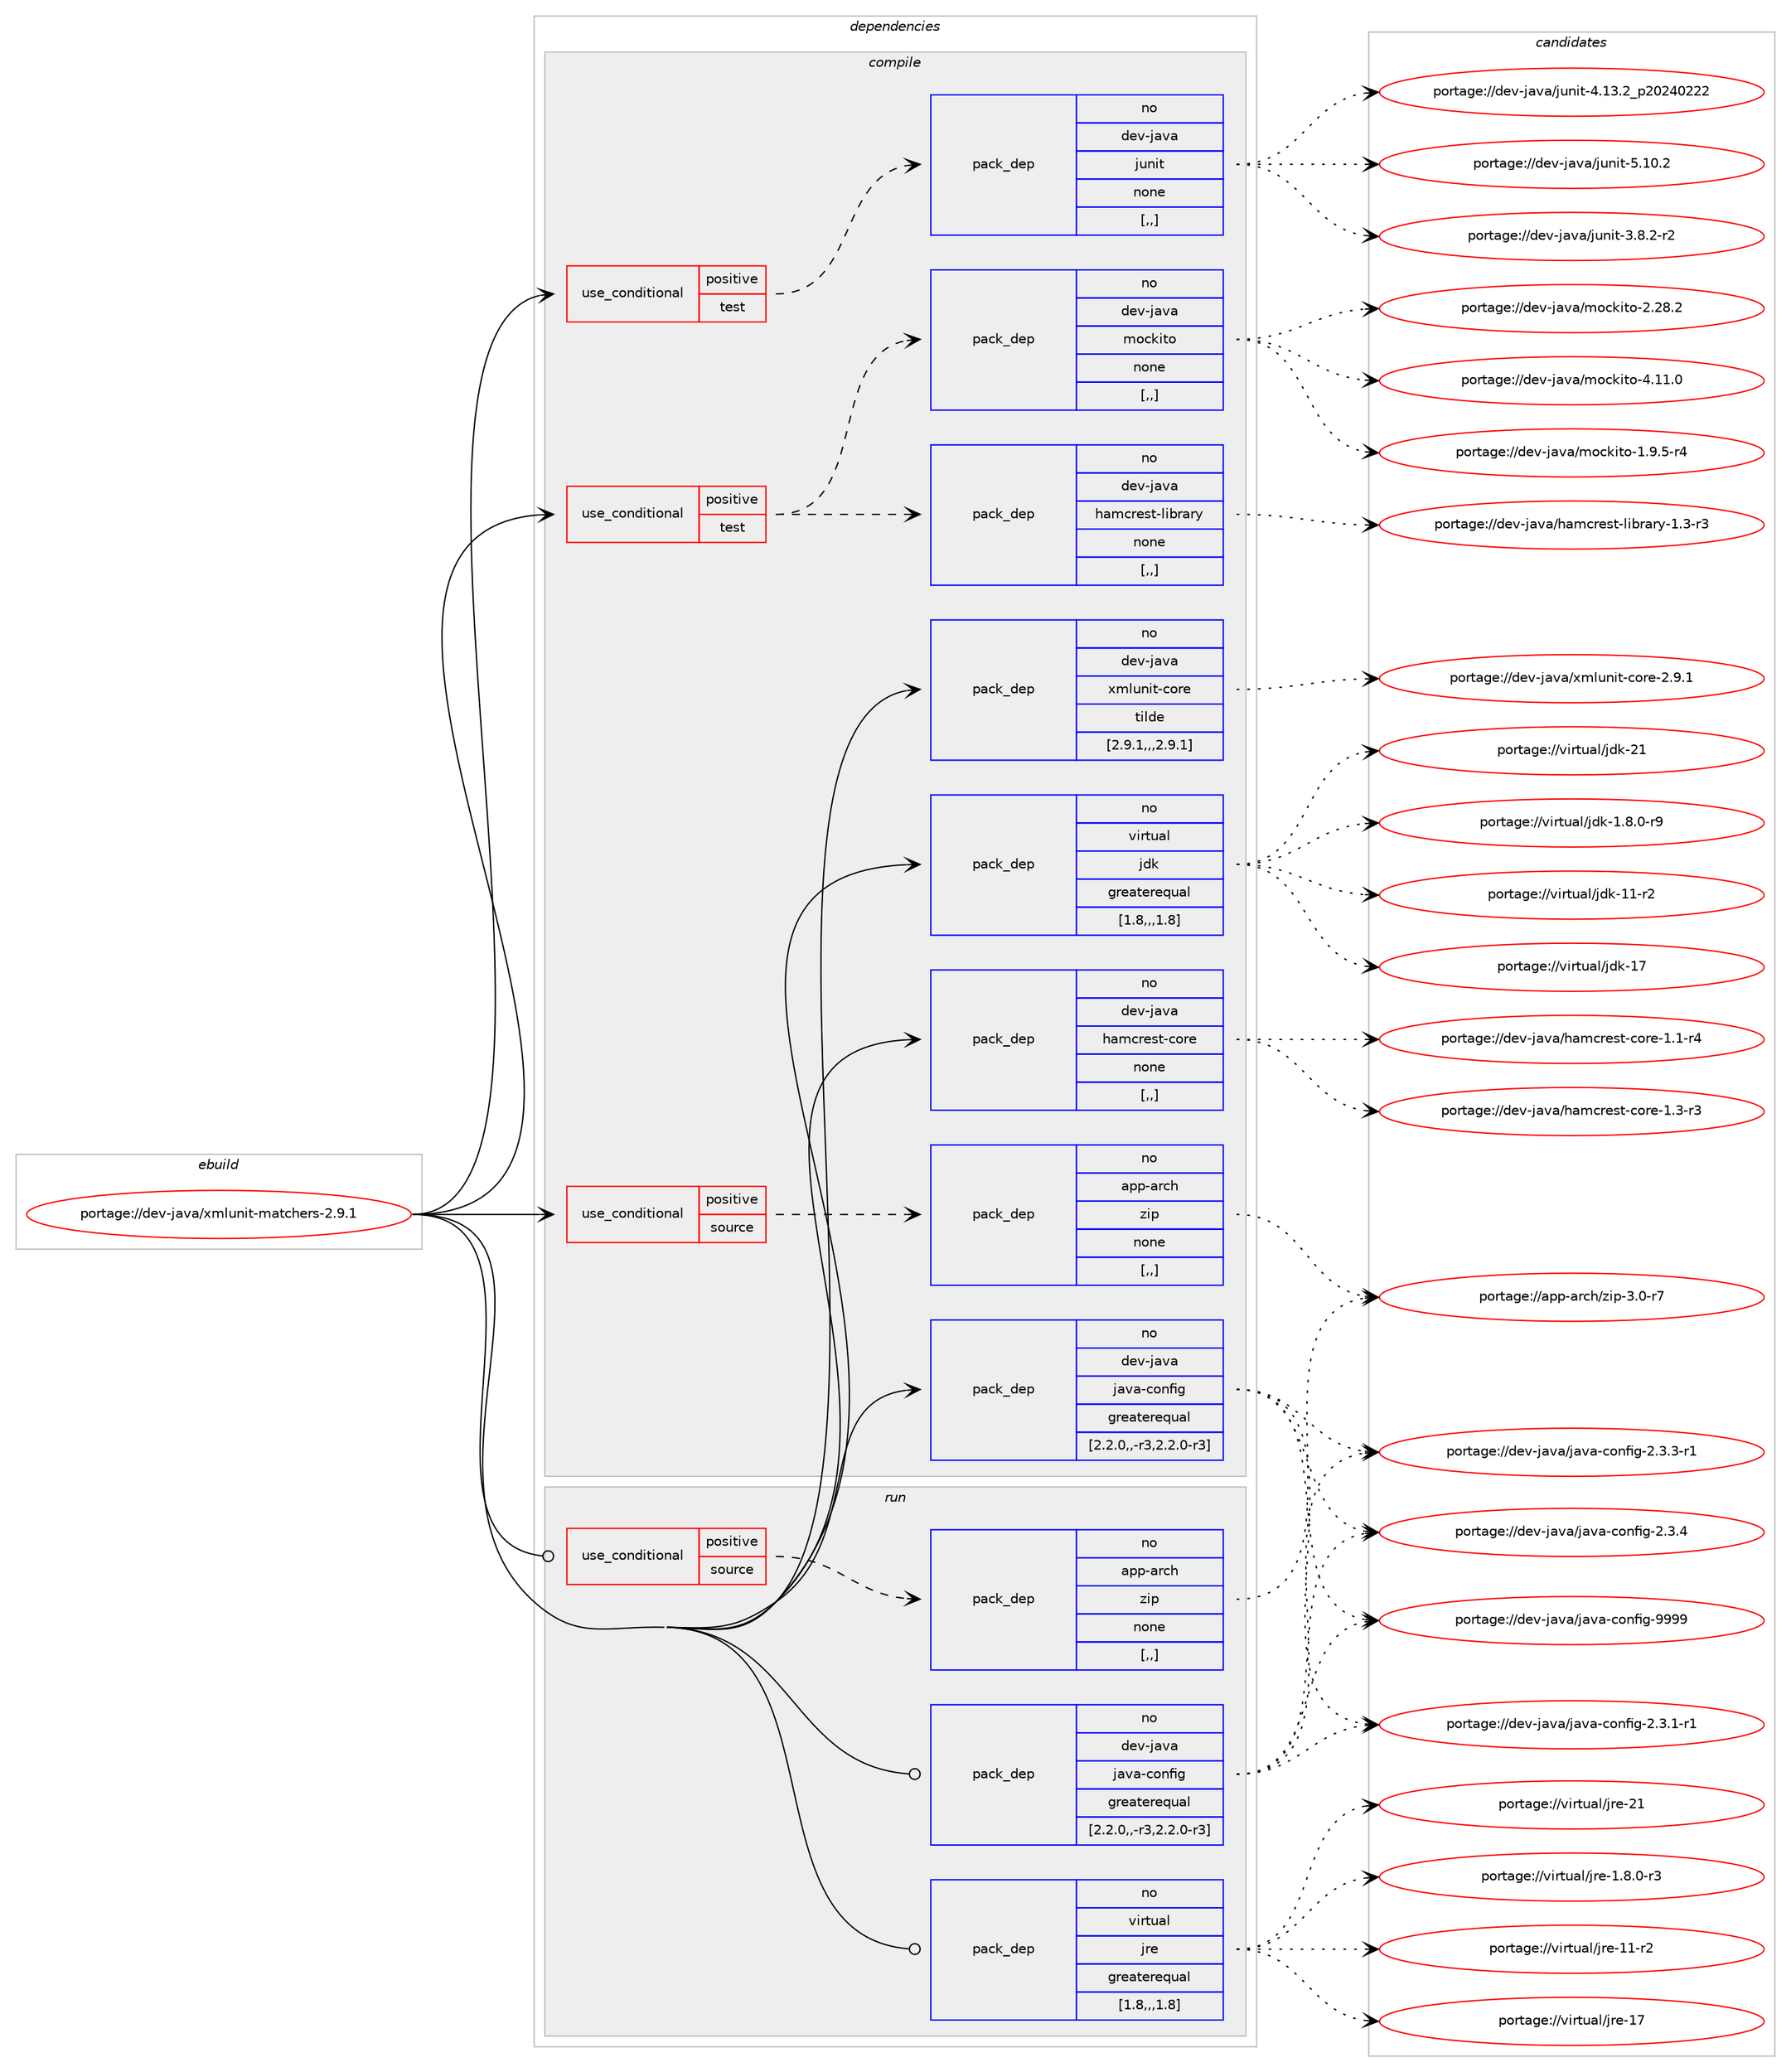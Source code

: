 digraph prolog {

# *************
# Graph options
# *************

newrank=true;
concentrate=true;
compound=true;
graph [rankdir=LR,fontname=Helvetica,fontsize=10,ranksep=1.5];#, ranksep=2.5, nodesep=0.2];
edge  [arrowhead=vee];
node  [fontname=Helvetica,fontsize=10];

# **********
# The ebuild
# **********

subgraph cluster_leftcol {
color=gray;
rank=same;
label=<<i>ebuild</i>>;
id [label="portage://dev-java/xmlunit-matchers-2.9.1", color=red, width=4, href="../dev-java/xmlunit-matchers-2.9.1.svg"];
}

# ****************
# The dependencies
# ****************

subgraph cluster_midcol {
color=gray;
label=<<i>dependencies</i>>;
subgraph cluster_compile {
fillcolor="#eeeeee";
style=filled;
label=<<i>compile</i>>;
subgraph cond21973 {
dependency95628 [label=<<TABLE BORDER="0" CELLBORDER="1" CELLSPACING="0" CELLPADDING="4"><TR><TD ROWSPAN="3" CELLPADDING="10">use_conditional</TD></TR><TR><TD>positive</TD></TR><TR><TD>source</TD></TR></TABLE>>, shape=none, color=red];
subgraph pack72623 {
dependency95629 [label=<<TABLE BORDER="0" CELLBORDER="1" CELLSPACING="0" CELLPADDING="4" WIDTH="220"><TR><TD ROWSPAN="6" CELLPADDING="30">pack_dep</TD></TR><TR><TD WIDTH="110">no</TD></TR><TR><TD>app-arch</TD></TR><TR><TD>zip</TD></TR><TR><TD>none</TD></TR><TR><TD>[,,]</TD></TR></TABLE>>, shape=none, color=blue];
}
dependency95628:e -> dependency95629:w [weight=20,style="dashed",arrowhead="vee"];
}
id:e -> dependency95628:w [weight=20,style="solid",arrowhead="vee"];
subgraph cond21974 {
dependency95630 [label=<<TABLE BORDER="0" CELLBORDER="1" CELLSPACING="0" CELLPADDING="4"><TR><TD ROWSPAN="3" CELLPADDING="10">use_conditional</TD></TR><TR><TD>positive</TD></TR><TR><TD>test</TD></TR></TABLE>>, shape=none, color=red];
subgraph pack72624 {
dependency95631 [label=<<TABLE BORDER="0" CELLBORDER="1" CELLSPACING="0" CELLPADDING="4" WIDTH="220"><TR><TD ROWSPAN="6" CELLPADDING="30">pack_dep</TD></TR><TR><TD WIDTH="110">no</TD></TR><TR><TD>dev-java</TD></TR><TR><TD>hamcrest-library</TD></TR><TR><TD>none</TD></TR><TR><TD>[,,]</TD></TR></TABLE>>, shape=none, color=blue];
}
dependency95630:e -> dependency95631:w [weight=20,style="dashed",arrowhead="vee"];
subgraph pack72625 {
dependency95632 [label=<<TABLE BORDER="0" CELLBORDER="1" CELLSPACING="0" CELLPADDING="4" WIDTH="220"><TR><TD ROWSPAN="6" CELLPADDING="30">pack_dep</TD></TR><TR><TD WIDTH="110">no</TD></TR><TR><TD>dev-java</TD></TR><TR><TD>mockito</TD></TR><TR><TD>none</TD></TR><TR><TD>[,,]</TD></TR></TABLE>>, shape=none, color=blue];
}
dependency95630:e -> dependency95632:w [weight=20,style="dashed",arrowhead="vee"];
}
id:e -> dependency95630:w [weight=20,style="solid",arrowhead="vee"];
subgraph cond21975 {
dependency95633 [label=<<TABLE BORDER="0" CELLBORDER="1" CELLSPACING="0" CELLPADDING="4"><TR><TD ROWSPAN="3" CELLPADDING="10">use_conditional</TD></TR><TR><TD>positive</TD></TR><TR><TD>test</TD></TR></TABLE>>, shape=none, color=red];
subgraph pack72626 {
dependency95634 [label=<<TABLE BORDER="0" CELLBORDER="1" CELLSPACING="0" CELLPADDING="4" WIDTH="220"><TR><TD ROWSPAN="6" CELLPADDING="30">pack_dep</TD></TR><TR><TD WIDTH="110">no</TD></TR><TR><TD>dev-java</TD></TR><TR><TD>junit</TD></TR><TR><TD>none</TD></TR><TR><TD>[,,]</TD></TR></TABLE>>, shape=none, color=blue];
}
dependency95633:e -> dependency95634:w [weight=20,style="dashed",arrowhead="vee"];
}
id:e -> dependency95633:w [weight=20,style="solid",arrowhead="vee"];
subgraph pack72627 {
dependency95635 [label=<<TABLE BORDER="0" CELLBORDER="1" CELLSPACING="0" CELLPADDING="4" WIDTH="220"><TR><TD ROWSPAN="6" CELLPADDING="30">pack_dep</TD></TR><TR><TD WIDTH="110">no</TD></TR><TR><TD>dev-java</TD></TR><TR><TD>hamcrest-core</TD></TR><TR><TD>none</TD></TR><TR><TD>[,,]</TD></TR></TABLE>>, shape=none, color=blue];
}
id:e -> dependency95635:w [weight=20,style="solid",arrowhead="vee"];
subgraph pack72628 {
dependency95636 [label=<<TABLE BORDER="0" CELLBORDER="1" CELLSPACING="0" CELLPADDING="4" WIDTH="220"><TR><TD ROWSPAN="6" CELLPADDING="30">pack_dep</TD></TR><TR><TD WIDTH="110">no</TD></TR><TR><TD>dev-java</TD></TR><TR><TD>java-config</TD></TR><TR><TD>greaterequal</TD></TR><TR><TD>[2.2.0,,-r3,2.2.0-r3]</TD></TR></TABLE>>, shape=none, color=blue];
}
id:e -> dependency95636:w [weight=20,style="solid",arrowhead="vee"];
subgraph pack72629 {
dependency95637 [label=<<TABLE BORDER="0" CELLBORDER="1" CELLSPACING="0" CELLPADDING="4" WIDTH="220"><TR><TD ROWSPAN="6" CELLPADDING="30">pack_dep</TD></TR><TR><TD WIDTH="110">no</TD></TR><TR><TD>dev-java</TD></TR><TR><TD>xmlunit-core</TD></TR><TR><TD>tilde</TD></TR><TR><TD>[2.9.1,,,2.9.1]</TD></TR></TABLE>>, shape=none, color=blue];
}
id:e -> dependency95637:w [weight=20,style="solid",arrowhead="vee"];
subgraph pack72630 {
dependency95638 [label=<<TABLE BORDER="0" CELLBORDER="1" CELLSPACING="0" CELLPADDING="4" WIDTH="220"><TR><TD ROWSPAN="6" CELLPADDING="30">pack_dep</TD></TR><TR><TD WIDTH="110">no</TD></TR><TR><TD>virtual</TD></TR><TR><TD>jdk</TD></TR><TR><TD>greaterequal</TD></TR><TR><TD>[1.8,,,1.8]</TD></TR></TABLE>>, shape=none, color=blue];
}
id:e -> dependency95638:w [weight=20,style="solid",arrowhead="vee"];
}
subgraph cluster_compileandrun {
fillcolor="#eeeeee";
style=filled;
label=<<i>compile and run</i>>;
}
subgraph cluster_run {
fillcolor="#eeeeee";
style=filled;
label=<<i>run</i>>;
subgraph cond21976 {
dependency95639 [label=<<TABLE BORDER="0" CELLBORDER="1" CELLSPACING="0" CELLPADDING="4"><TR><TD ROWSPAN="3" CELLPADDING="10">use_conditional</TD></TR><TR><TD>positive</TD></TR><TR><TD>source</TD></TR></TABLE>>, shape=none, color=red];
subgraph pack72631 {
dependency95640 [label=<<TABLE BORDER="0" CELLBORDER="1" CELLSPACING="0" CELLPADDING="4" WIDTH="220"><TR><TD ROWSPAN="6" CELLPADDING="30">pack_dep</TD></TR><TR><TD WIDTH="110">no</TD></TR><TR><TD>app-arch</TD></TR><TR><TD>zip</TD></TR><TR><TD>none</TD></TR><TR><TD>[,,]</TD></TR></TABLE>>, shape=none, color=blue];
}
dependency95639:e -> dependency95640:w [weight=20,style="dashed",arrowhead="vee"];
}
id:e -> dependency95639:w [weight=20,style="solid",arrowhead="odot"];
subgraph pack72632 {
dependency95641 [label=<<TABLE BORDER="0" CELLBORDER="1" CELLSPACING="0" CELLPADDING="4" WIDTH="220"><TR><TD ROWSPAN="6" CELLPADDING="30">pack_dep</TD></TR><TR><TD WIDTH="110">no</TD></TR><TR><TD>dev-java</TD></TR><TR><TD>java-config</TD></TR><TR><TD>greaterequal</TD></TR><TR><TD>[2.2.0,,-r3,2.2.0-r3]</TD></TR></TABLE>>, shape=none, color=blue];
}
id:e -> dependency95641:w [weight=20,style="solid",arrowhead="odot"];
subgraph pack72633 {
dependency95642 [label=<<TABLE BORDER="0" CELLBORDER="1" CELLSPACING="0" CELLPADDING="4" WIDTH="220"><TR><TD ROWSPAN="6" CELLPADDING="30">pack_dep</TD></TR><TR><TD WIDTH="110">no</TD></TR><TR><TD>virtual</TD></TR><TR><TD>jre</TD></TR><TR><TD>greaterequal</TD></TR><TR><TD>[1.8,,,1.8]</TD></TR></TABLE>>, shape=none, color=blue];
}
id:e -> dependency95642:w [weight=20,style="solid",arrowhead="odot"];
}
}

# **************
# The candidates
# **************

subgraph cluster_choices {
rank=same;
color=gray;
label=<<i>candidates</i>>;

subgraph choice72623 {
color=black;
nodesep=1;
choice9711211245971149910447122105112455146484511455 [label="portage://app-arch/zip-3.0-r7", color=red, width=4,href="../app-arch/zip-3.0-r7.svg"];
dependency95629:e -> choice9711211245971149910447122105112455146484511455:w [style=dotted,weight="100"];
}
subgraph choice72624 {
color=black;
nodesep=1;
choice100101118451069711897471049710999114101115116451081059811497114121454946514511451 [label="portage://dev-java/hamcrest-library-1.3-r3", color=red, width=4,href="../dev-java/hamcrest-library-1.3-r3.svg"];
dependency95631:e -> choice100101118451069711897471049710999114101115116451081059811497114121454946514511451:w [style=dotted,weight="100"];
}
subgraph choice72625 {
color=black;
nodesep=1;
choice10010111845106971189747109111991071051161114549465746534511452 [label="portage://dev-java/mockito-1.9.5-r4", color=red, width=4,href="../dev-java/mockito-1.9.5-r4.svg"];
choice100101118451069711897471091119910710511611145504650564650 [label="portage://dev-java/mockito-2.28.2", color=red, width=4,href="../dev-java/mockito-2.28.2.svg"];
choice100101118451069711897471091119910710511611145524649494648 [label="portage://dev-java/mockito-4.11.0", color=red, width=4,href="../dev-java/mockito-4.11.0.svg"];
dependency95632:e -> choice10010111845106971189747109111991071051161114549465746534511452:w [style=dotted,weight="100"];
dependency95632:e -> choice100101118451069711897471091119910710511611145504650564650:w [style=dotted,weight="100"];
dependency95632:e -> choice100101118451069711897471091119910710511611145524649494648:w [style=dotted,weight="100"];
}
subgraph choice72626 {
color=black;
nodesep=1;
choice100101118451069711897471061171101051164551465646504511450 [label="portage://dev-java/junit-3.8.2-r2", color=red, width=4,href="../dev-java/junit-3.8.2-r2.svg"];
choice1001011184510697118974710611711010511645524649514650951125048505248505050 [label="portage://dev-java/junit-4.13.2_p20240222", color=red, width=4,href="../dev-java/junit-4.13.2_p20240222.svg"];
choice1001011184510697118974710611711010511645534649484650 [label="portage://dev-java/junit-5.10.2", color=red, width=4,href="../dev-java/junit-5.10.2.svg"];
dependency95634:e -> choice100101118451069711897471061171101051164551465646504511450:w [style=dotted,weight="100"];
dependency95634:e -> choice1001011184510697118974710611711010511645524649514650951125048505248505050:w [style=dotted,weight="100"];
dependency95634:e -> choice1001011184510697118974710611711010511645534649484650:w [style=dotted,weight="100"];
}
subgraph choice72627 {
color=black;
nodesep=1;
choice1001011184510697118974710497109991141011151164599111114101454946494511452 [label="portage://dev-java/hamcrest-core-1.1-r4", color=red, width=4,href="../dev-java/hamcrest-core-1.1-r4.svg"];
choice1001011184510697118974710497109991141011151164599111114101454946514511451 [label="portage://dev-java/hamcrest-core-1.3-r3", color=red, width=4,href="../dev-java/hamcrest-core-1.3-r3.svg"];
dependency95635:e -> choice1001011184510697118974710497109991141011151164599111114101454946494511452:w [style=dotted,weight="100"];
dependency95635:e -> choice1001011184510697118974710497109991141011151164599111114101454946514511451:w [style=dotted,weight="100"];
}
subgraph choice72628 {
color=black;
nodesep=1;
choice10010111845106971189747106971189745991111101021051034550465146494511449 [label="portage://dev-java/java-config-2.3.1-r1", color=red, width=4,href="../dev-java/java-config-2.3.1-r1.svg"];
choice10010111845106971189747106971189745991111101021051034550465146514511449 [label="portage://dev-java/java-config-2.3.3-r1", color=red, width=4,href="../dev-java/java-config-2.3.3-r1.svg"];
choice1001011184510697118974710697118974599111110102105103455046514652 [label="portage://dev-java/java-config-2.3.4", color=red, width=4,href="../dev-java/java-config-2.3.4.svg"];
choice10010111845106971189747106971189745991111101021051034557575757 [label="portage://dev-java/java-config-9999", color=red, width=4,href="../dev-java/java-config-9999.svg"];
dependency95636:e -> choice10010111845106971189747106971189745991111101021051034550465146494511449:w [style=dotted,weight="100"];
dependency95636:e -> choice10010111845106971189747106971189745991111101021051034550465146514511449:w [style=dotted,weight="100"];
dependency95636:e -> choice1001011184510697118974710697118974599111110102105103455046514652:w [style=dotted,weight="100"];
dependency95636:e -> choice10010111845106971189747106971189745991111101021051034557575757:w [style=dotted,weight="100"];
}
subgraph choice72629 {
color=black;
nodesep=1;
choice100101118451069711897471201091081171101051164599111114101455046574649 [label="portage://dev-java/xmlunit-core-2.9.1", color=red, width=4,href="../dev-java/xmlunit-core-2.9.1.svg"];
dependency95637:e -> choice100101118451069711897471201091081171101051164599111114101455046574649:w [style=dotted,weight="100"];
}
subgraph choice72630 {
color=black;
nodesep=1;
choice11810511411611797108471061001074549465646484511457 [label="portage://virtual/jdk-1.8.0-r9", color=red, width=4,href="../virtual/jdk-1.8.0-r9.svg"];
choice11810511411611797108471061001074549494511450 [label="portage://virtual/jdk-11-r2", color=red, width=4,href="../virtual/jdk-11-r2.svg"];
choice1181051141161179710847106100107454955 [label="portage://virtual/jdk-17", color=red, width=4,href="../virtual/jdk-17.svg"];
choice1181051141161179710847106100107455049 [label="portage://virtual/jdk-21", color=red, width=4,href="../virtual/jdk-21.svg"];
dependency95638:e -> choice11810511411611797108471061001074549465646484511457:w [style=dotted,weight="100"];
dependency95638:e -> choice11810511411611797108471061001074549494511450:w [style=dotted,weight="100"];
dependency95638:e -> choice1181051141161179710847106100107454955:w [style=dotted,weight="100"];
dependency95638:e -> choice1181051141161179710847106100107455049:w [style=dotted,weight="100"];
}
subgraph choice72631 {
color=black;
nodesep=1;
choice9711211245971149910447122105112455146484511455 [label="portage://app-arch/zip-3.0-r7", color=red, width=4,href="../app-arch/zip-3.0-r7.svg"];
dependency95640:e -> choice9711211245971149910447122105112455146484511455:w [style=dotted,weight="100"];
}
subgraph choice72632 {
color=black;
nodesep=1;
choice10010111845106971189747106971189745991111101021051034550465146494511449 [label="portage://dev-java/java-config-2.3.1-r1", color=red, width=4,href="../dev-java/java-config-2.3.1-r1.svg"];
choice10010111845106971189747106971189745991111101021051034550465146514511449 [label="portage://dev-java/java-config-2.3.3-r1", color=red, width=4,href="../dev-java/java-config-2.3.3-r1.svg"];
choice1001011184510697118974710697118974599111110102105103455046514652 [label="portage://dev-java/java-config-2.3.4", color=red, width=4,href="../dev-java/java-config-2.3.4.svg"];
choice10010111845106971189747106971189745991111101021051034557575757 [label="portage://dev-java/java-config-9999", color=red, width=4,href="../dev-java/java-config-9999.svg"];
dependency95641:e -> choice10010111845106971189747106971189745991111101021051034550465146494511449:w [style=dotted,weight="100"];
dependency95641:e -> choice10010111845106971189747106971189745991111101021051034550465146514511449:w [style=dotted,weight="100"];
dependency95641:e -> choice1001011184510697118974710697118974599111110102105103455046514652:w [style=dotted,weight="100"];
dependency95641:e -> choice10010111845106971189747106971189745991111101021051034557575757:w [style=dotted,weight="100"];
}
subgraph choice72633 {
color=black;
nodesep=1;
choice11810511411611797108471061141014549465646484511451 [label="portage://virtual/jre-1.8.0-r3", color=red, width=4,href="../virtual/jre-1.8.0-r3.svg"];
choice11810511411611797108471061141014549494511450 [label="portage://virtual/jre-11-r2", color=red, width=4,href="../virtual/jre-11-r2.svg"];
choice1181051141161179710847106114101454955 [label="portage://virtual/jre-17", color=red, width=4,href="../virtual/jre-17.svg"];
choice1181051141161179710847106114101455049 [label="portage://virtual/jre-21", color=red, width=4,href="../virtual/jre-21.svg"];
dependency95642:e -> choice11810511411611797108471061141014549465646484511451:w [style=dotted,weight="100"];
dependency95642:e -> choice11810511411611797108471061141014549494511450:w [style=dotted,weight="100"];
dependency95642:e -> choice1181051141161179710847106114101454955:w [style=dotted,weight="100"];
dependency95642:e -> choice1181051141161179710847106114101455049:w [style=dotted,weight="100"];
}
}

}
